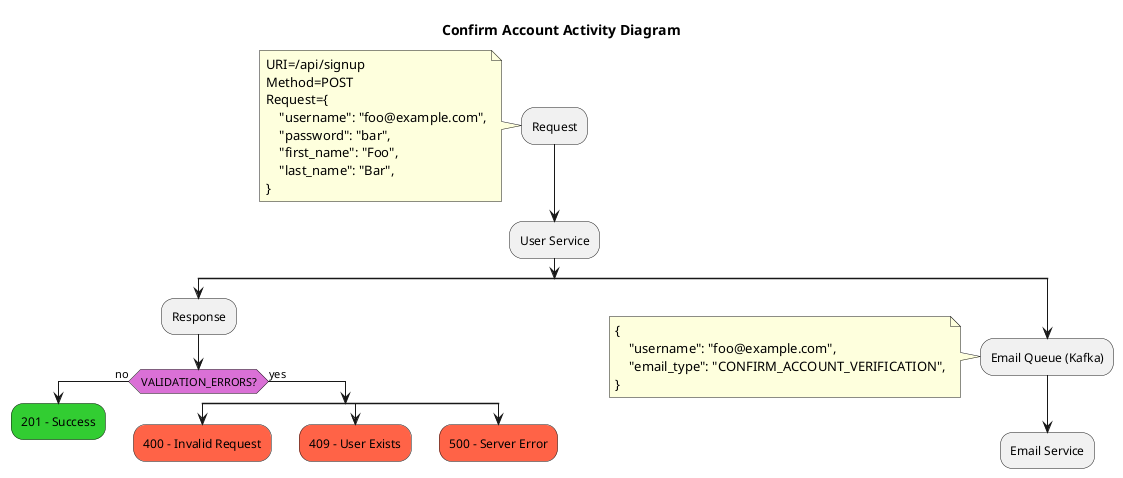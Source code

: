@startuml
'https://plantuml.com/activity-diagram-beta

title Confirm Account Activity Diagram

:Request;
note
URI=/api/signup
Method=POST
Request={
    "username": "foo@example.com",
    "password": "bar",
    "first_name": "Foo",
    "last_name": "Bar",
}
end note

:User Service;
split

:Response;
skinparam ActivityDiamondBackgroundColor orchid
if (VALIDATION_ERRORS?) then (no)
    #limegreen:201 - Success;
    kill;
else (yes)
    split
        #tomato:400 - Invalid Request;
        kill;
    split again
        #tomato:409 - User Exists;
        kill;
    split again
        #tomato:500 - Server Error;
        kill;
    end split
endif

split again
:Email Queue (Kafka);
note
{
    "username": "foo@example.com",
    "email_type": "CONFIRM_ACCOUNT_VERIFICATION",
}
end note

:Email Service;
kill;
end split

@enduml
